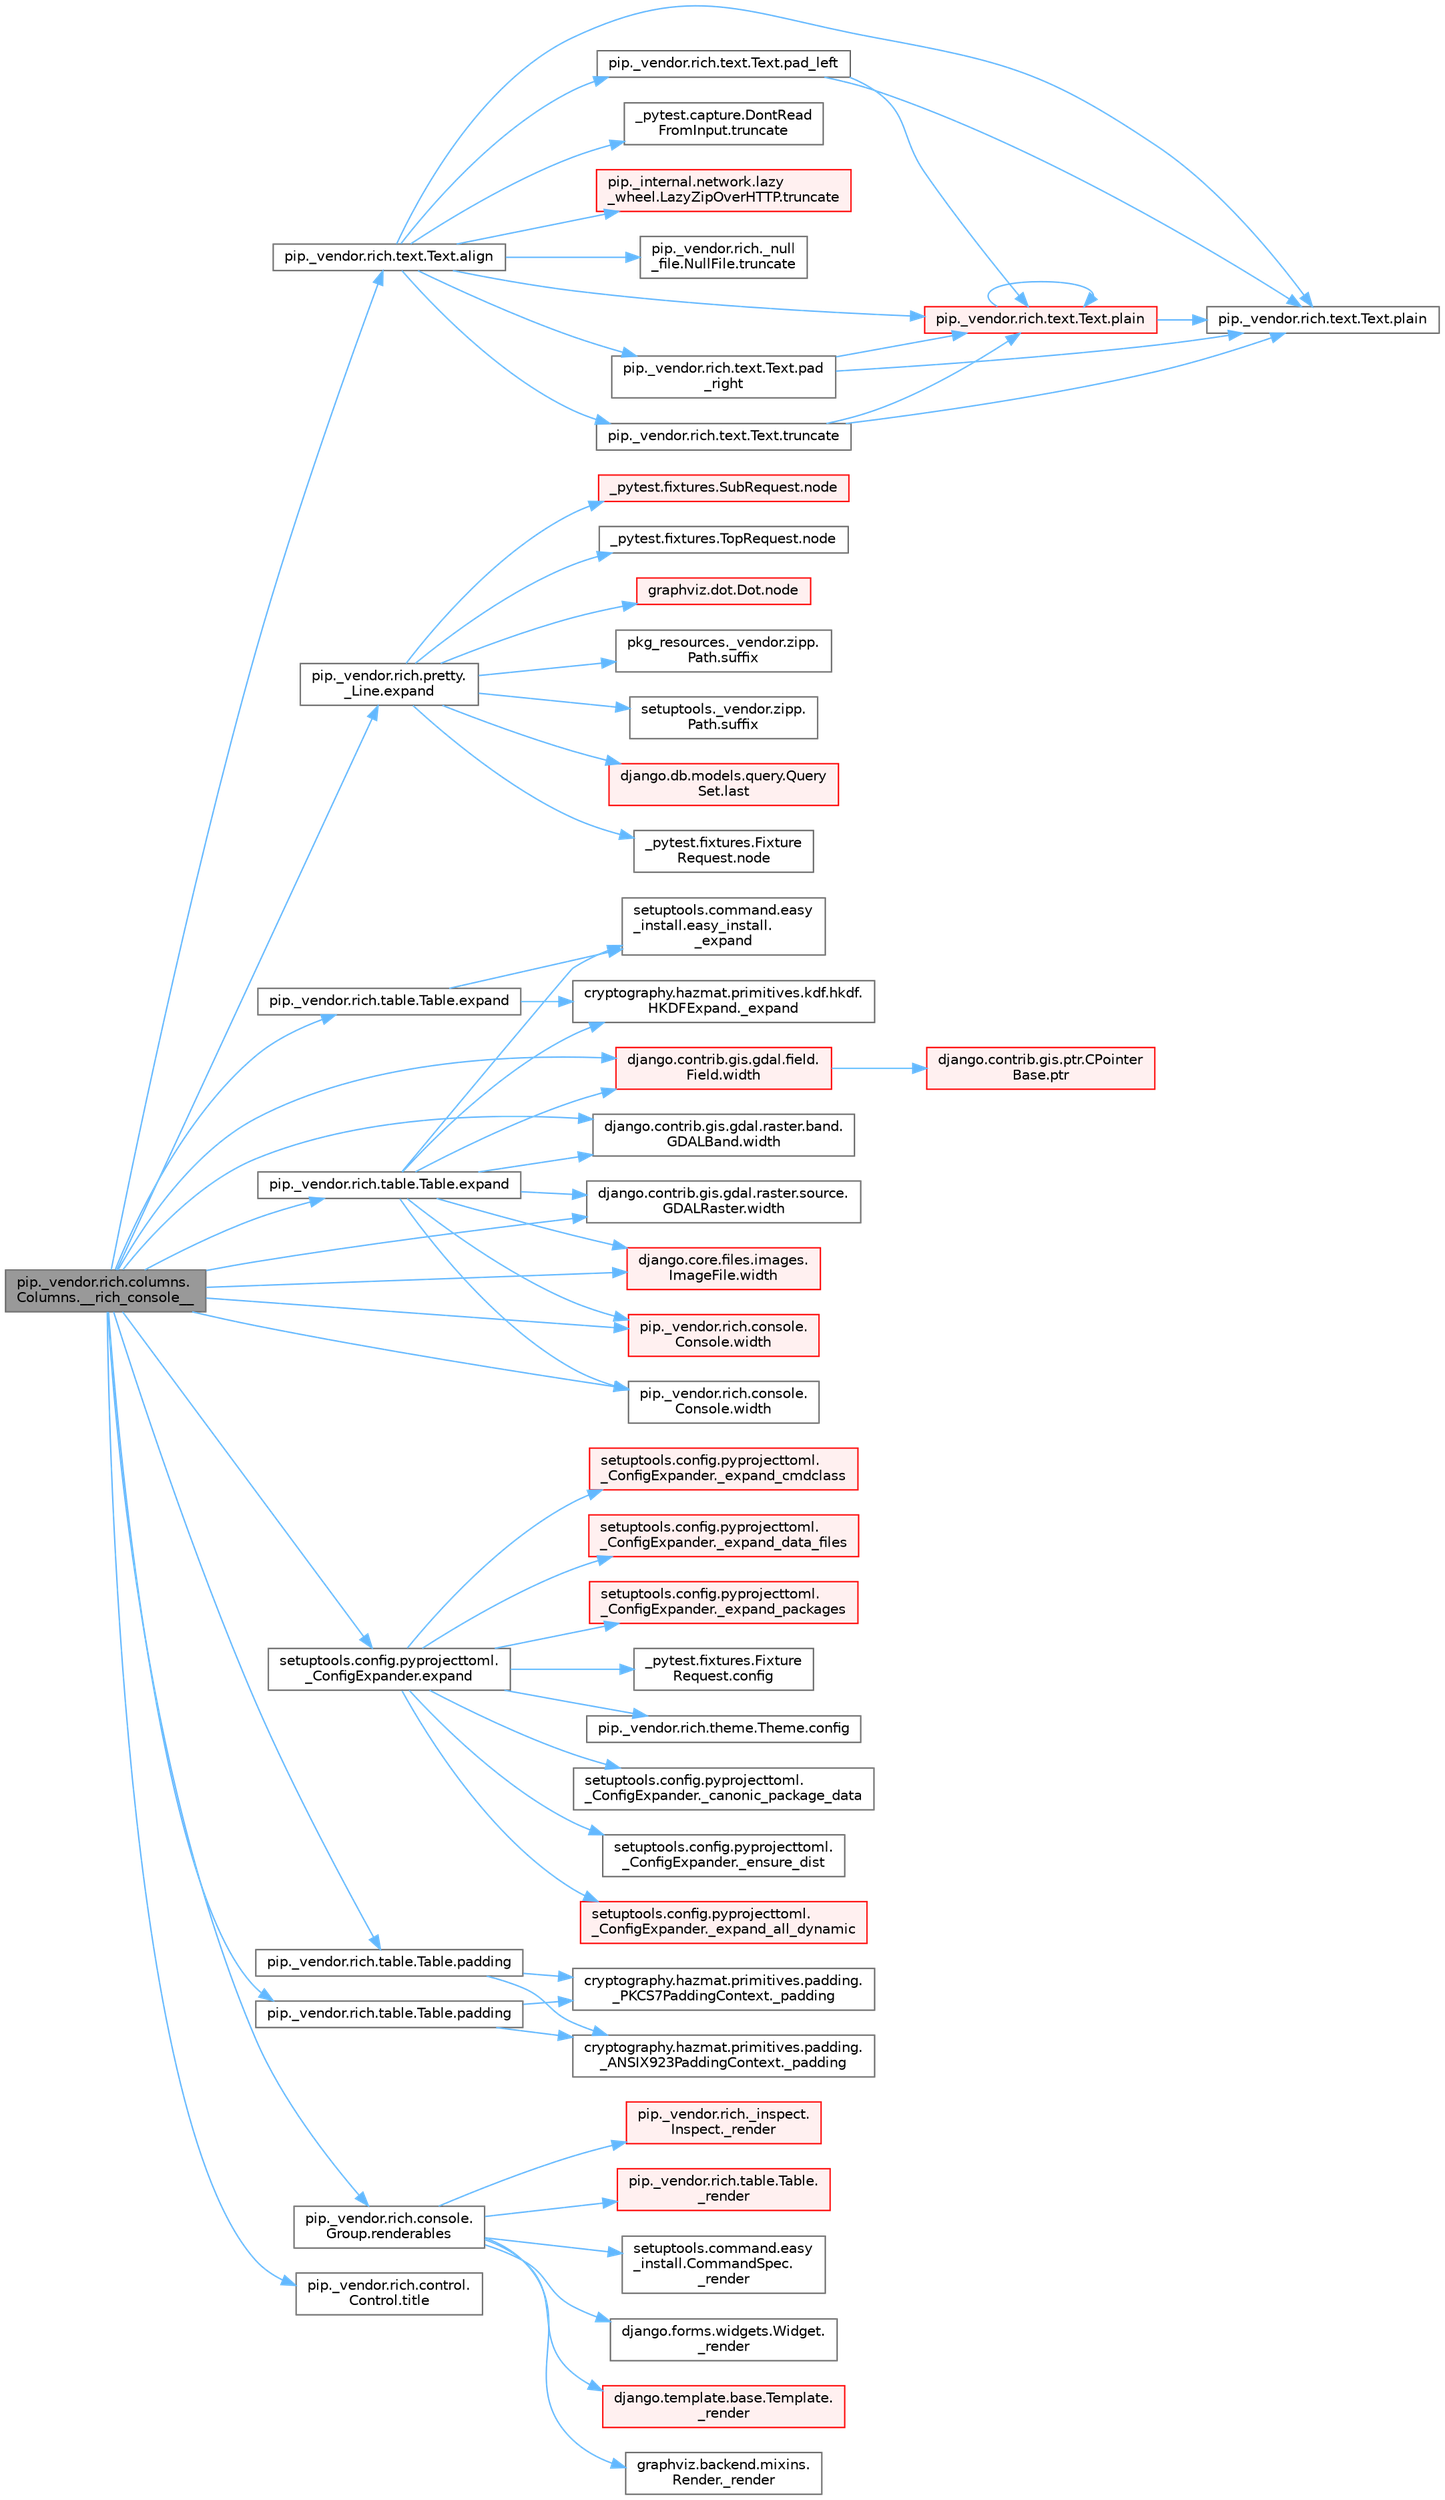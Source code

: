 digraph "pip._vendor.rich.columns.Columns.__rich_console__"
{
 // LATEX_PDF_SIZE
  bgcolor="transparent";
  edge [fontname=Helvetica,fontsize=10,labelfontname=Helvetica,labelfontsize=10];
  node [fontname=Helvetica,fontsize=10,shape=box,height=0.2,width=0.4];
  rankdir="LR";
  Node1 [id="Node000001",label="pip._vendor.rich.columns.\lColumns.__rich_console__",height=0.2,width=0.4,color="gray40", fillcolor="grey60", style="filled", fontcolor="black",tooltip=" "];
  Node1 -> Node2 [id="edge1_Node000001_Node000002",color="steelblue1",style="solid",tooltip=" "];
  Node2 [id="Node000002",label="pip._vendor.rich.text.Text.align",height=0.2,width=0.4,color="grey40", fillcolor="white", style="filled",URL="$classpip_1_1__vendor_1_1rich_1_1text_1_1_text.html#a31c2242d00566e1e35a9e8d9ba475e73",tooltip=" "];
  Node2 -> Node3 [id="edge2_Node000002_Node000003",color="steelblue1",style="solid",tooltip=" "];
  Node3 [id="Node000003",label="pip._vendor.rich.text.Text.pad_left",height=0.2,width=0.4,color="grey40", fillcolor="white", style="filled",URL="$classpip_1_1__vendor_1_1rich_1_1text_1_1_text.html#ad6cce2e6aec12704ba4991e392da5723",tooltip=" "];
  Node3 -> Node4 [id="edge3_Node000003_Node000004",color="steelblue1",style="solid",tooltip=" "];
  Node4 [id="Node000004",label="pip._vendor.rich.text.Text.plain",height=0.2,width=0.4,color="grey40", fillcolor="white", style="filled",URL="$classpip_1_1__vendor_1_1rich_1_1text_1_1_text.html#ad410f80c68f0b9e33ebf60eac0be54b9",tooltip=" "];
  Node3 -> Node5 [id="edge4_Node000003_Node000005",color="steelblue1",style="solid",tooltip=" "];
  Node5 [id="Node000005",label="pip._vendor.rich.text.Text.plain",height=0.2,width=0.4,color="red", fillcolor="#FFF0F0", style="filled",URL="$classpip_1_1__vendor_1_1rich_1_1text_1_1_text.html#aa2d6327e4b4b125185de0e1e98d89d07",tooltip=" "];
  Node5 -> Node4 [id="edge5_Node000005_Node000004",color="steelblue1",style="solid",tooltip=" "];
  Node5 -> Node5 [id="edge6_Node000005_Node000005",color="steelblue1",style="solid",tooltip=" "];
  Node2 -> Node7 [id="edge7_Node000002_Node000007",color="steelblue1",style="solid",tooltip=" "];
  Node7 [id="Node000007",label="pip._vendor.rich.text.Text.pad\l_right",height=0.2,width=0.4,color="grey40", fillcolor="white", style="filled",URL="$classpip_1_1__vendor_1_1rich_1_1text_1_1_text.html#ab14e37f26665eeacae7a25bc2c7a105d",tooltip=" "];
  Node7 -> Node4 [id="edge8_Node000007_Node000004",color="steelblue1",style="solid",tooltip=" "];
  Node7 -> Node5 [id="edge9_Node000007_Node000005",color="steelblue1",style="solid",tooltip=" "];
  Node2 -> Node4 [id="edge10_Node000002_Node000004",color="steelblue1",style="solid",tooltip=" "];
  Node2 -> Node5 [id="edge11_Node000002_Node000005",color="steelblue1",style="solid",tooltip=" "];
  Node2 -> Node8 [id="edge12_Node000002_Node000008",color="steelblue1",style="solid",tooltip=" "];
  Node8 [id="Node000008",label="_pytest.capture.DontRead\lFromInput.truncate",height=0.2,width=0.4,color="grey40", fillcolor="white", style="filled",URL="$class__pytest_1_1capture_1_1_dont_read_from_input.html#a472685dd06a11ba17a2eec0479d384aa",tooltip=" "];
  Node2 -> Node9 [id="edge13_Node000002_Node000009",color="steelblue1",style="solid",tooltip=" "];
  Node9 [id="Node000009",label="pip._internal.network.lazy\l_wheel.LazyZipOverHTTP.truncate",height=0.2,width=0.4,color="red", fillcolor="#FFF0F0", style="filled",URL="$classpip_1_1__internal_1_1network_1_1lazy__wheel_1_1_lazy_zip_over_h_t_t_p.html#a23638f3ff86e6f93c63c807f5ec454ef",tooltip=" "];
  Node2 -> Node13 [id="edge14_Node000002_Node000013",color="steelblue1",style="solid",tooltip=" "];
  Node13 [id="Node000013",label="pip._vendor.rich._null\l_file.NullFile.truncate",height=0.2,width=0.4,color="grey40", fillcolor="white", style="filled",URL="$classpip_1_1__vendor_1_1rich_1_1__null__file_1_1_null_file.html#a2d6db3c48e03889d13fbe1150c108ec9",tooltip=" "];
  Node2 -> Node14 [id="edge15_Node000002_Node000014",color="steelblue1",style="solid",tooltip=" "];
  Node14 [id="Node000014",label="pip._vendor.rich.text.Text.truncate",height=0.2,width=0.4,color="grey40", fillcolor="white", style="filled",URL="$classpip_1_1__vendor_1_1rich_1_1text_1_1_text.html#a58b8bc4236fc09bac49973097c4ce0e3",tooltip=" "];
  Node14 -> Node4 [id="edge16_Node000014_Node000004",color="steelblue1",style="solid",tooltip=" "];
  Node14 -> Node5 [id="edge17_Node000014_Node000005",color="steelblue1",style="solid",tooltip=" "];
  Node1 -> Node15 [id="edge18_Node000001_Node000015",color="steelblue1",style="solid",tooltip=" "];
  Node15 [id="Node000015",label="pip._vendor.rich.pretty.\l_Line.expand",height=0.2,width=0.4,color="grey40", fillcolor="white", style="filled",URL="$classpip_1_1__vendor_1_1rich_1_1pretty_1_1___line.html#a41a6ede72c0e0f5e6077839374bbc730",tooltip=" "];
  Node15 -> Node16 [id="edge19_Node000015_Node000016",color="steelblue1",style="solid",tooltip=" "];
  Node16 [id="Node000016",label="django.db.models.query.Query\lSet.last",height=0.2,width=0.4,color="red", fillcolor="#FFF0F0", style="filled",URL="$classdjango_1_1db_1_1models_1_1query_1_1_query_set.html#a47d1bb0467664a115cb69216c21c71b3",tooltip=" "];
  Node15 -> Node43 [id="edge20_Node000015_Node000043",color="steelblue1",style="solid",tooltip=" "];
  Node43 [id="Node000043",label="_pytest.fixtures.Fixture\lRequest.node",height=0.2,width=0.4,color="grey40", fillcolor="white", style="filled",URL="$class__pytest_1_1fixtures_1_1_fixture_request.html#a40b0cd098b9d00d73ad2a50ccd73d7ec",tooltip=" "];
  Node15 -> Node44 [id="edge21_Node000015_Node000044",color="steelblue1",style="solid",tooltip=" "];
  Node44 [id="Node000044",label="_pytest.fixtures.SubRequest.node",height=0.2,width=0.4,color="red", fillcolor="#FFF0F0", style="filled",URL="$class__pytest_1_1fixtures_1_1_sub_request.html#a7db106ca65e6a66a41699bbee5565c0a",tooltip=" "];
  Node15 -> Node49 [id="edge22_Node000015_Node000049",color="steelblue1",style="solid",tooltip=" "];
  Node49 [id="Node000049",label="_pytest.fixtures.TopRequest.node",height=0.2,width=0.4,color="grey40", fillcolor="white", style="filled",URL="$class__pytest_1_1fixtures_1_1_top_request.html#a64379f19804343815aa51649afe7465d",tooltip=" "];
  Node15 -> Node50 [id="edge23_Node000015_Node000050",color="steelblue1",style="solid",tooltip=" "];
  Node50 [id="Node000050",label="graphviz.dot.Dot.node",height=0.2,width=0.4,color="red", fillcolor="#FFF0F0", style="filled",URL="$classgraphviz_1_1dot_1_1_dot.html#af318ae6a778bf479d602de6a18bf0b25",tooltip=" "];
  Node15 -> Node55 [id="edge24_Node000015_Node000055",color="steelblue1",style="solid",tooltip=" "];
  Node55 [id="Node000055",label="pkg_resources._vendor.zipp.\lPath.suffix",height=0.2,width=0.4,color="grey40", fillcolor="white", style="filled",URL="$classpkg__resources_1_1__vendor_1_1zipp_1_1_path.html#af71056b6cebbc8c50fa83ccc23292725",tooltip=" "];
  Node15 -> Node56 [id="edge25_Node000015_Node000056",color="steelblue1",style="solid",tooltip=" "];
  Node56 [id="Node000056",label="setuptools._vendor.zipp.\lPath.suffix",height=0.2,width=0.4,color="grey40", fillcolor="white", style="filled",URL="$classsetuptools_1_1__vendor_1_1zipp_1_1_path.html#a6b71894b1172740b93a3ee2a5ad369ac",tooltip=" "];
  Node1 -> Node57 [id="edge26_Node000001_Node000057",color="steelblue1",style="solid",tooltip=" "];
  Node57 [id="Node000057",label="pip._vendor.rich.table.Table.expand",height=0.2,width=0.4,color="grey40", fillcolor="white", style="filled",URL="$classpip_1_1__vendor_1_1rich_1_1table_1_1_table.html#ae15357ec8bade19060b53a86f1bb749e",tooltip=" "];
  Node57 -> Node58 [id="edge27_Node000057_Node000058",color="steelblue1",style="solid",tooltip=" "];
  Node58 [id="Node000058",label="cryptography.hazmat.primitives.kdf.hkdf.\lHKDFExpand._expand",height=0.2,width=0.4,color="grey40", fillcolor="white", style="filled",URL="$classcryptography_1_1hazmat_1_1primitives_1_1kdf_1_1hkdf_1_1_h_k_d_f_expand.html#ae4930b1db257db101a9caafcfe39ae6d",tooltip=" "];
  Node57 -> Node59 [id="edge28_Node000057_Node000059",color="steelblue1",style="solid",tooltip=" "];
  Node59 [id="Node000059",label="setuptools.command.easy\l_install.easy_install.\l_expand",height=0.2,width=0.4,color="grey40", fillcolor="white", style="filled",URL="$classsetuptools_1_1command_1_1easy__install_1_1easy__install.html#a4a064bcd62298040ff3a92775853a586",tooltip=" "];
  Node57 -> Node60 [id="edge29_Node000057_Node000060",color="steelblue1",style="solid",tooltip=" "];
  Node60 [id="Node000060",label="django.contrib.gis.gdal.field.\lField.width",height=0.2,width=0.4,color="red", fillcolor="#FFF0F0", style="filled",URL="$classdjango_1_1contrib_1_1gis_1_1gdal_1_1field_1_1_field.html#a9d43a623b937f633a9e6dca9323f5fa7",tooltip=" "];
  Node60 -> Node61 [id="edge30_Node000060_Node000061",color="steelblue1",style="solid",tooltip=" "];
  Node61 [id="Node000061",label="django.contrib.gis.ptr.CPointer\lBase.ptr",height=0.2,width=0.4,color="red", fillcolor="#FFF0F0", style="filled",URL="$classdjango_1_1contrib_1_1gis_1_1ptr_1_1_c_pointer_base.html#a55873c889d27c42497c5a832c24e041b",tooltip=" "];
  Node57 -> Node63 [id="edge31_Node000057_Node000063",color="steelblue1",style="solid",tooltip=" "];
  Node63 [id="Node000063",label="django.contrib.gis.gdal.raster.band.\lGDALBand.width",height=0.2,width=0.4,color="grey40", fillcolor="white", style="filled",URL="$classdjango_1_1contrib_1_1gis_1_1gdal_1_1raster_1_1band_1_1_g_d_a_l_band.html#a407780888708f2bb99b4d298eb6d8062",tooltip=" "];
  Node57 -> Node64 [id="edge32_Node000057_Node000064",color="steelblue1",style="solid",tooltip=" "];
  Node64 [id="Node000064",label="django.contrib.gis.gdal.raster.source.\lGDALRaster.width",height=0.2,width=0.4,color="grey40", fillcolor="white", style="filled",URL="$classdjango_1_1contrib_1_1gis_1_1gdal_1_1raster_1_1source_1_1_g_d_a_l_raster.html#a58442e42bce5bcabb54fab7a2e636bc2",tooltip=" "];
  Node57 -> Node65 [id="edge33_Node000057_Node000065",color="steelblue1",style="solid",tooltip=" "];
  Node65 [id="Node000065",label="django.core.files.images.\lImageFile.width",height=0.2,width=0.4,color="red", fillcolor="#FFF0F0", style="filled",URL="$classdjango_1_1core_1_1files_1_1images_1_1_image_file.html#a3a50a37ab3f2d7395c892a262ecb49bc",tooltip=" "];
  Node57 -> Node1858 [id="edge34_Node000057_Node001858",color="steelblue1",style="solid",tooltip=" "];
  Node1858 [id="Node001858",label="pip._vendor.rich.console.\lConsole.width",height=0.2,width=0.4,color="red", fillcolor="#FFF0F0", style="filled",URL="$classpip_1_1__vendor_1_1rich_1_1console_1_1_console.html#a3163e1b4e2842bc355d0f5c3100ecc08",tooltip=" "];
  Node57 -> Node1859 [id="edge35_Node000057_Node001859",color="steelblue1",style="solid",tooltip=" "];
  Node1859 [id="Node001859",label="pip._vendor.rich.console.\lConsole.width",height=0.2,width=0.4,color="grey40", fillcolor="white", style="filled",URL="$classpip_1_1__vendor_1_1rich_1_1console_1_1_console.html#aa2ba8c5fa1dd224794b0ac2acd384863",tooltip=" "];
  Node1 -> Node3728 [id="edge36_Node000001_Node003728",color="steelblue1",style="solid",tooltip=" "];
  Node3728 [id="Node003728",label="pip._vendor.rich.table.Table.expand",height=0.2,width=0.4,color="grey40", fillcolor="white", style="filled",URL="$classpip_1_1__vendor_1_1rich_1_1table_1_1_table.html#ad4d0815453a469ce306717e4be6253b6",tooltip=" "];
  Node3728 -> Node58 [id="edge37_Node003728_Node000058",color="steelblue1",style="solid",tooltip=" "];
  Node3728 -> Node59 [id="edge38_Node003728_Node000059",color="steelblue1",style="solid",tooltip=" "];
  Node1 -> Node3729 [id="edge39_Node000001_Node003729",color="steelblue1",style="solid",tooltip=" "];
  Node3729 [id="Node003729",label="setuptools.config.pyprojecttoml.\l_ConfigExpander.expand",height=0.2,width=0.4,color="grey40", fillcolor="white", style="filled",URL="$classsetuptools_1_1config_1_1pyprojecttoml_1_1___config_expander.html#a15ef5ddaca1336e1cdbfe6fa2d89ab46",tooltip=" "];
  Node3729 -> Node3730 [id="edge40_Node003729_Node003730",color="steelblue1",style="solid",tooltip=" "];
  Node3730 [id="Node003730",label="setuptools.config.pyprojecttoml.\l_ConfigExpander._canonic_package_data",height=0.2,width=0.4,color="grey40", fillcolor="white", style="filled",URL="$classsetuptools_1_1config_1_1pyprojecttoml_1_1___config_expander.html#ae7eeb76e780b3b7f5c430d92e5c9ee65",tooltip=" "];
  Node3729 -> Node3731 [id="edge41_Node003729_Node003731",color="steelblue1",style="solid",tooltip=" "];
  Node3731 [id="Node003731",label="setuptools.config.pyprojecttoml.\l_ConfigExpander._ensure_dist",height=0.2,width=0.4,color="grey40", fillcolor="white", style="filled",URL="$classsetuptools_1_1config_1_1pyprojecttoml_1_1___config_expander.html#a3f6c95251a3a53bfbbf7e87ea29d5e98",tooltip=" "];
  Node3729 -> Node3732 [id="edge42_Node003729_Node003732",color="steelblue1",style="solid",tooltip=" "];
  Node3732 [id="Node003732",label="setuptools.config.pyprojecttoml.\l_ConfigExpander._expand_all_dynamic",height=0.2,width=0.4,color="red", fillcolor="#FFF0F0", style="filled",URL="$classsetuptools_1_1config_1_1pyprojecttoml_1_1___config_expander.html#aebe94f0d53bb9999f29652fc155e7b01",tooltip=" "];
  Node3729 -> Node3740 [id="edge43_Node003729_Node003740",color="steelblue1",style="solid",tooltip=" "];
  Node3740 [id="Node003740",label="setuptools.config.pyprojecttoml.\l_ConfigExpander._expand_cmdclass",height=0.2,width=0.4,color="red", fillcolor="#FFF0F0", style="filled",URL="$classsetuptools_1_1config_1_1pyprojecttoml_1_1___config_expander.html#a0141d8c316bab5efb593a9f7ba90a5f7",tooltip=" "];
  Node3729 -> Node3742 [id="edge44_Node003729_Node003742",color="steelblue1",style="solid",tooltip=" "];
  Node3742 [id="Node003742",label="setuptools.config.pyprojecttoml.\l_ConfigExpander._expand_data_files",height=0.2,width=0.4,color="red", fillcolor="#FFF0F0", style="filled",URL="$classsetuptools_1_1config_1_1pyprojecttoml_1_1___config_expander.html#abc477aed079681164d86180aaed7d878",tooltip=" "];
  Node3729 -> Node3743 [id="edge45_Node003729_Node003743",color="steelblue1",style="solid",tooltip=" "];
  Node3743 [id="Node003743",label="setuptools.config.pyprojecttoml.\l_ConfigExpander._expand_packages",height=0.2,width=0.4,color="red", fillcolor="#FFF0F0", style="filled",URL="$classsetuptools_1_1config_1_1pyprojecttoml_1_1___config_expander.html#a60294d67afeeca3abf6129df86dc68d4",tooltip=" "];
  Node3729 -> Node174 [id="edge46_Node003729_Node000174",color="steelblue1",style="solid",tooltip=" "];
  Node174 [id="Node000174",label="_pytest.fixtures.Fixture\lRequest.config",height=0.2,width=0.4,color="grey40", fillcolor="white", style="filled",URL="$class__pytest_1_1fixtures_1_1_fixture_request.html#a9ed7b83923283e6cc50ae1c56f68b36d",tooltip=" "];
  Node3729 -> Node175 [id="edge47_Node003729_Node000175",color="steelblue1",style="solid",tooltip=" "];
  Node175 [id="Node000175",label="pip._vendor.rich.theme.Theme.config",height=0.2,width=0.4,color="grey40", fillcolor="white", style="filled",URL="$classpip_1_1__vendor_1_1rich_1_1theme_1_1_theme.html#a66944133178df92a2cc2793b6053a2ea",tooltip=" "];
  Node1 -> Node3394 [id="edge48_Node000001_Node003394",color="steelblue1",style="solid",tooltip=" "];
  Node3394 [id="Node003394",label="pip._vendor.rich.table.Table.padding",height=0.2,width=0.4,color="grey40", fillcolor="white", style="filled",URL="$classpip_1_1__vendor_1_1rich_1_1table_1_1_table.html#a62d6f94f283bd96d4d7d97fa78803afc",tooltip=" "];
  Node3394 -> Node3395 [id="edge49_Node003394_Node003395",color="steelblue1",style="solid",tooltip=" "];
  Node3395 [id="Node003395",label="cryptography.hazmat.primitives.padding.\l_ANSIX923PaddingContext._padding",height=0.2,width=0.4,color="grey40", fillcolor="white", style="filled",URL="$classcryptography_1_1hazmat_1_1primitives_1_1padding_1_1___a_n_s_i_x923_padding_context.html#a0821ca8efd2d6016f5d06629d2b09f8e",tooltip=" "];
  Node3394 -> Node3396 [id="edge50_Node003394_Node003396",color="steelblue1",style="solid",tooltip=" "];
  Node3396 [id="Node003396",label="cryptography.hazmat.primitives.padding.\l_PKCS7PaddingContext._padding",height=0.2,width=0.4,color="grey40", fillcolor="white", style="filled",URL="$classcryptography_1_1hazmat_1_1primitives_1_1padding_1_1___p_k_c_s7_padding_context.html#a7ca0f36db092046a3c38437a0e79456e",tooltip=" "];
  Node1 -> Node3397 [id="edge51_Node000001_Node003397",color="steelblue1",style="solid",tooltip=" "];
  Node3397 [id="Node003397",label="pip._vendor.rich.table.Table.padding",height=0.2,width=0.4,color="grey40", fillcolor="white", style="filled",URL="$classpip_1_1__vendor_1_1rich_1_1table_1_1_table.html#a988b91070d0a1b1ceb832312512f2caf",tooltip=" "];
  Node3397 -> Node3395 [id="edge52_Node003397_Node003395",color="steelblue1",style="solid",tooltip=" "];
  Node3397 -> Node3396 [id="edge53_Node003397_Node003396",color="steelblue1",style="solid",tooltip=" "];
  Node1 -> Node4529 [id="edge54_Node000001_Node004529",color="steelblue1",style="solid",tooltip=" "];
  Node4529 [id="Node004529",label="pip._vendor.rich.console.\lGroup.renderables",height=0.2,width=0.4,color="grey40", fillcolor="white", style="filled",URL="$classpip_1_1__vendor_1_1rich_1_1console_1_1_group.html#ad357a1cdeca2e6fd345e052903d32622",tooltip=" "];
  Node4529 -> Node3384 [id="edge55_Node004529_Node003384",color="steelblue1",style="solid",tooltip=" "];
  Node3384 [id="Node003384",label="django.forms.widgets.Widget.\l_render",height=0.2,width=0.4,color="grey40", fillcolor="white", style="filled",URL="$classdjango_1_1forms_1_1widgets_1_1_widget.html#a085824b717d5cd1646b688d43ed51c59",tooltip=" "];
  Node4529 -> Node3385 [id="edge56_Node004529_Node003385",color="steelblue1",style="solid",tooltip=" "];
  Node3385 [id="Node003385",label="django.template.base.Template.\l_render",height=0.2,width=0.4,color="red", fillcolor="#FFF0F0", style="filled",URL="$classdjango_1_1template_1_1base_1_1_template.html#a32242527e246f564ed448c465b9e5312",tooltip=" "];
  Node4529 -> Node3387 [id="edge57_Node004529_Node003387",color="steelblue1",style="solid",tooltip=" "];
  Node3387 [id="Node003387",label="graphviz.backend.mixins.\lRender._render",height=0.2,width=0.4,color="grey40", fillcolor="white", style="filled",URL="$classgraphviz_1_1backend_1_1mixins_1_1_render.html#af69b7884d45d00b29c648cb21eb366f0",tooltip=" "];
  Node4529 -> Node3388 [id="edge58_Node004529_Node003388",color="steelblue1",style="solid",tooltip=" "];
  Node3388 [id="Node003388",label="pip._vendor.rich._inspect.\lInspect._render",height=0.2,width=0.4,color="red", fillcolor="#FFF0F0", style="filled",URL="$classpip_1_1__vendor_1_1rich_1_1__inspect_1_1_inspect.html#a9bb6dcacc52f9f07c1d4b7f526789003",tooltip=" "];
  Node4529 -> Node3392 [id="edge59_Node004529_Node003392",color="steelblue1",style="solid",tooltip=" "];
  Node3392 [id="Node003392",label="pip._vendor.rich.table.Table.\l_render",height=0.2,width=0.4,color="red", fillcolor="#FFF0F0", style="filled",URL="$classpip_1_1__vendor_1_1rich_1_1table_1_1_table.html#a84063b329b88480f38f02ba7aabbbf4a",tooltip=" "];
  Node4529 -> Node3398 [id="edge60_Node004529_Node003398",color="steelblue1",style="solid",tooltip=" "];
  Node3398 [id="Node003398",label="setuptools.command.easy\l_install.CommandSpec.\l_render",height=0.2,width=0.4,color="grey40", fillcolor="white", style="filled",URL="$classsetuptools_1_1command_1_1easy__install_1_1_command_spec.html#ac8f3ba4801b0e4ebac19a84a7999fd0a",tooltip=" "];
  Node1 -> Node4530 [id="edge61_Node000001_Node004530",color="steelblue1",style="solid",tooltip=" "];
  Node4530 [id="Node004530",label="pip._vendor.rich.control.\lControl.title",height=0.2,width=0.4,color="grey40", fillcolor="white", style="filled",URL="$classpip_1_1__vendor_1_1rich_1_1control_1_1_control.html#aa0f8f55eefea25e149b0e66bef24f3eb",tooltip=" "];
  Node1 -> Node60 [id="edge62_Node000001_Node000060",color="steelblue1",style="solid",tooltip=" "];
  Node1 -> Node63 [id="edge63_Node000001_Node000063",color="steelblue1",style="solid",tooltip=" "];
  Node1 -> Node64 [id="edge64_Node000001_Node000064",color="steelblue1",style="solid",tooltip=" "];
  Node1 -> Node65 [id="edge65_Node000001_Node000065",color="steelblue1",style="solid",tooltip=" "];
  Node1 -> Node1858 [id="edge66_Node000001_Node001858",color="steelblue1",style="solid",tooltip=" "];
  Node1 -> Node1859 [id="edge67_Node000001_Node001859",color="steelblue1",style="solid",tooltip=" "];
}
